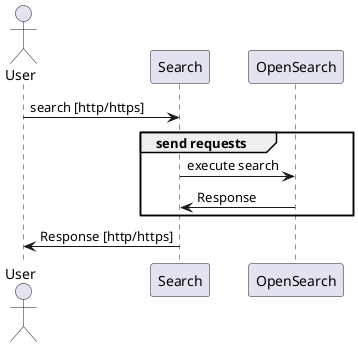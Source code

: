 @startuml
actor User
User -> Search: search [http/https]

group send requests
    Search -> OpenSearch: execute search
    OpenSearch -> Search: Response
end
Search -> User: Response [http/https]
@enduml